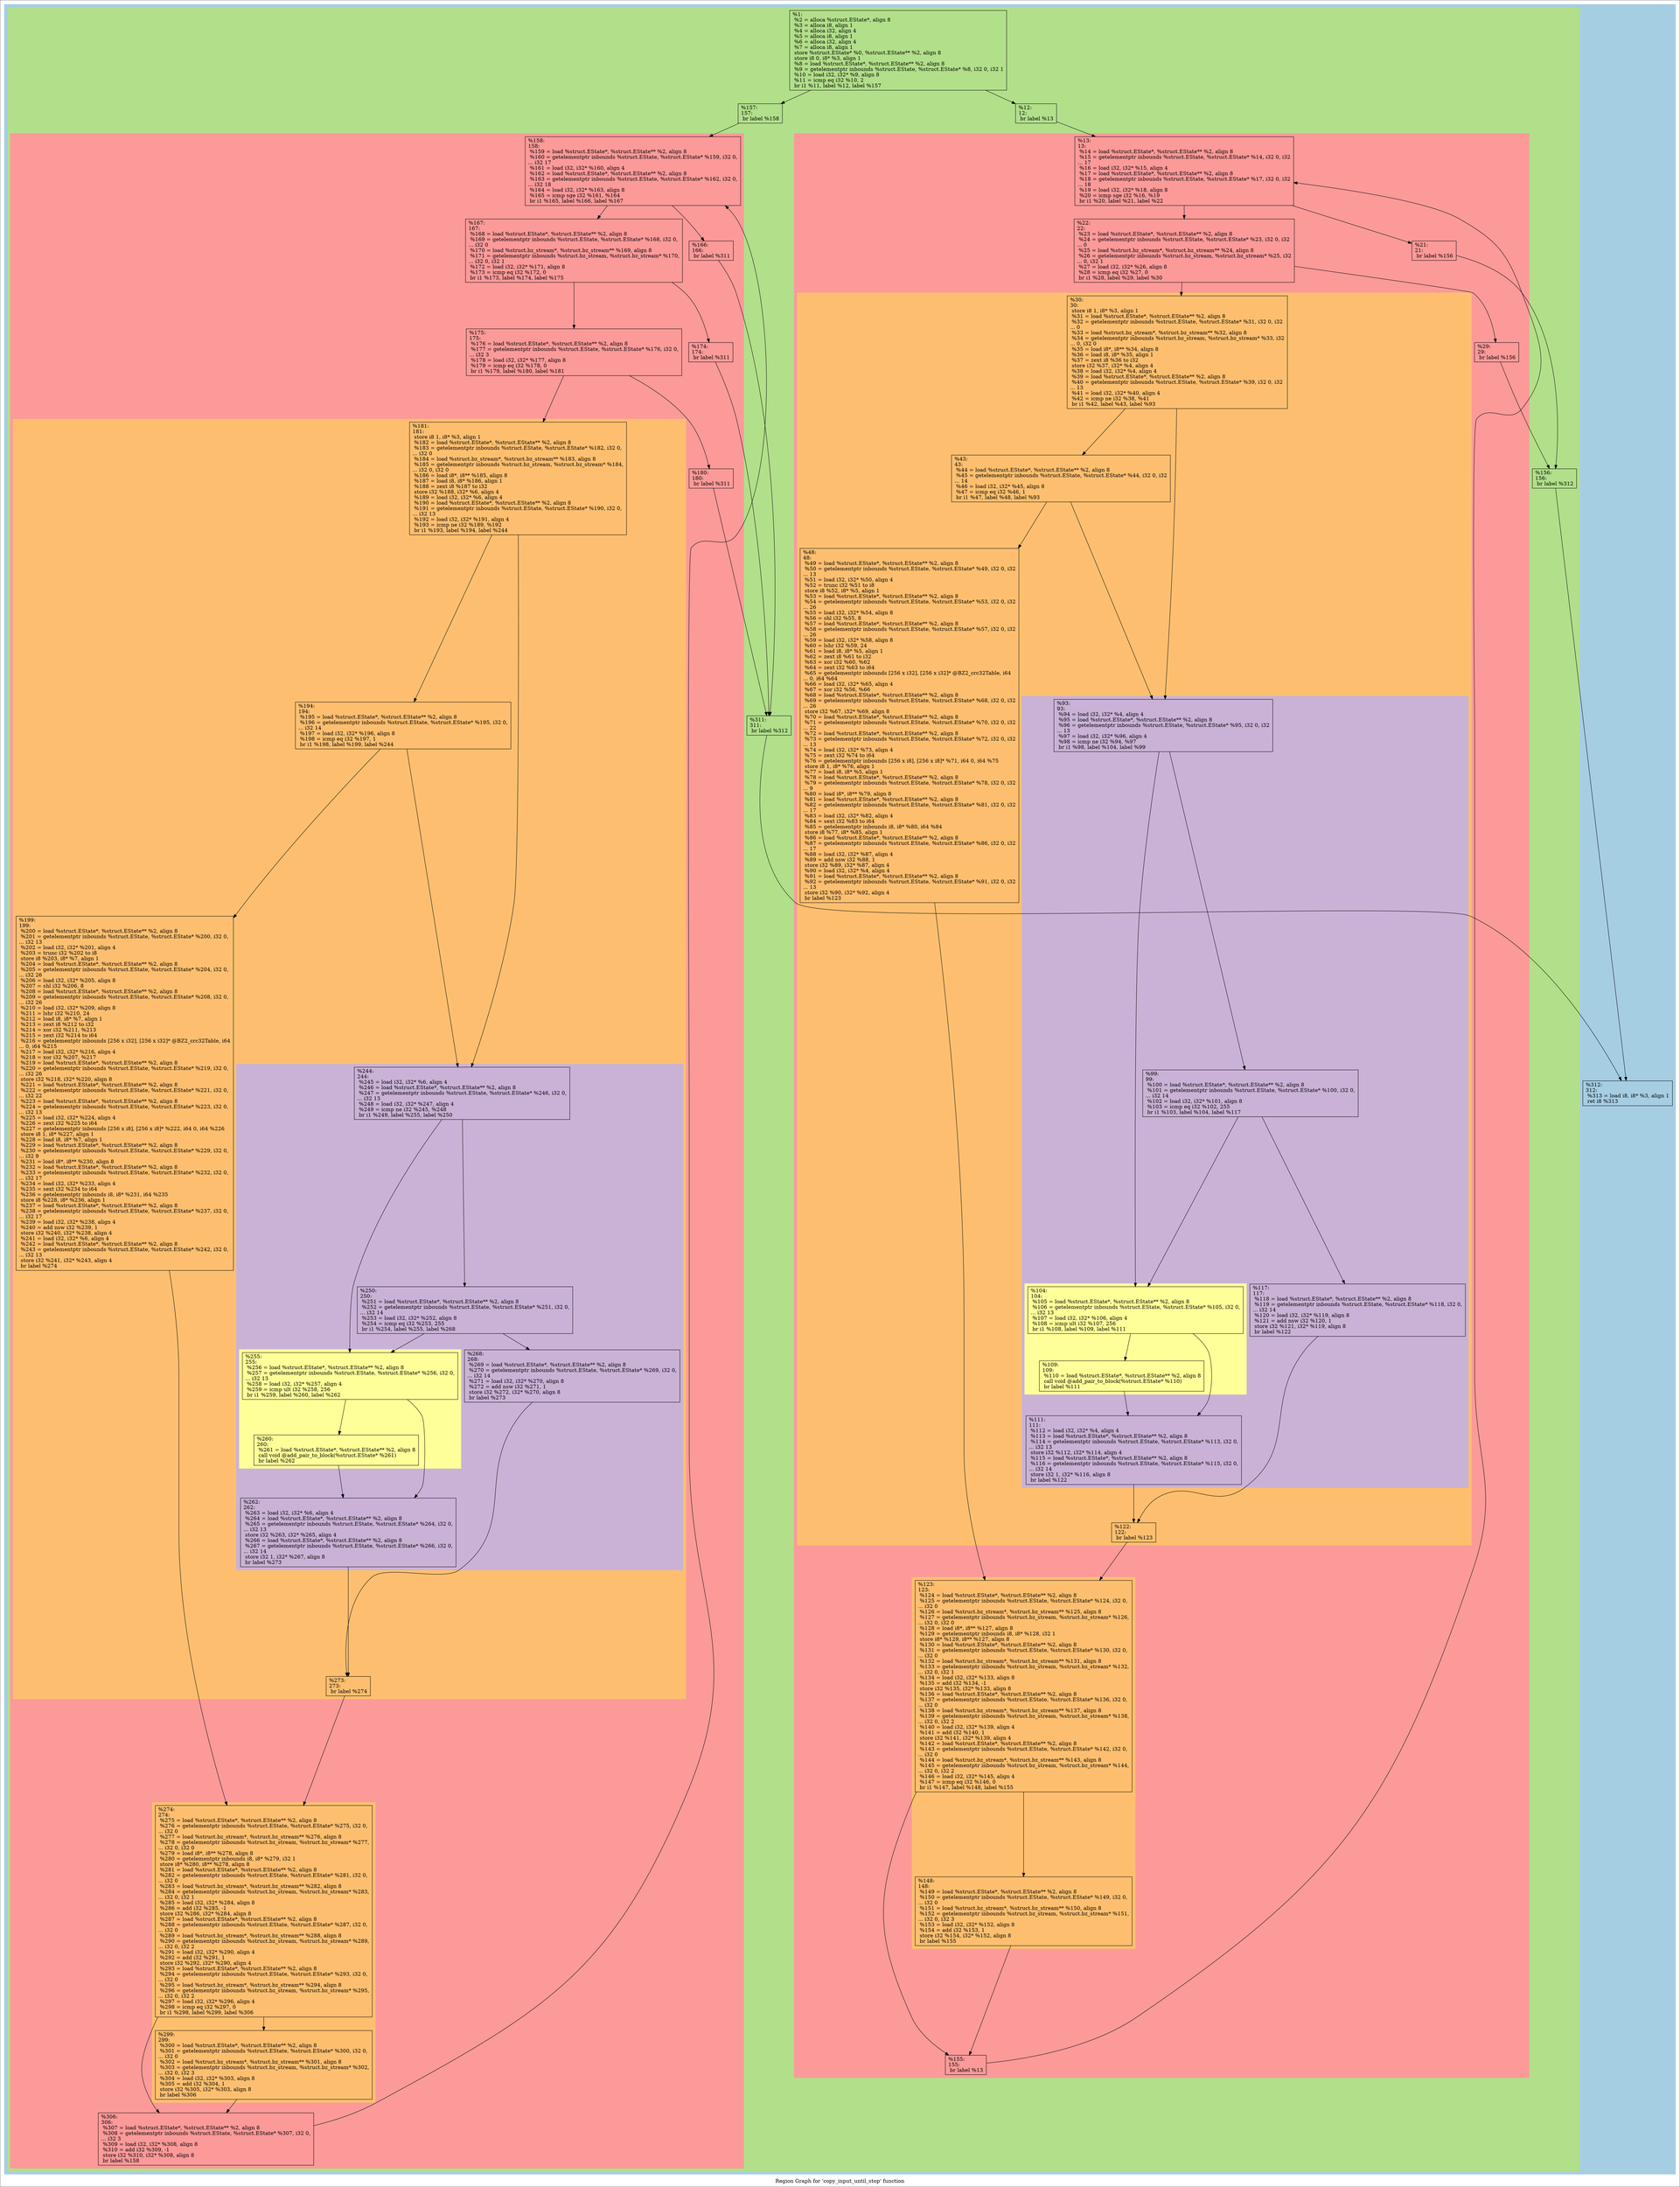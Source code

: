 digraph "Region Graph for 'copy_input_until_stop' function" {
	label="Region Graph for 'copy_input_until_stop' function";

	Node0x2862d30 [shape=record,label="{%1:\l  %2 = alloca %struct.EState*, align 8\l  %3 = alloca i8, align 1\l  %4 = alloca i32, align 4\l  %5 = alloca i8, align 1\l  %6 = alloca i32, align 4\l  %7 = alloca i8, align 1\l  store %struct.EState* %0, %struct.EState** %2, align 8\l  store i8 0, i8* %3, align 1\l  %8 = load %struct.EState*, %struct.EState** %2, align 8\l  %9 = getelementptr inbounds %struct.EState, %struct.EState* %8, i32 0, i32 1\l  %10 = load i32, i32* %9, align 8\l  %11 = icmp eq i32 %10, 2\l  br i1 %11, label %12, label %157\l}"];
	Node0x2862d30 -> Node0x2a77ca0;
	Node0x2862d30 -> Node0x2a9e9b0;
	Node0x2a77ca0 [shape=record,label="{%12:\l12:                                               \l  br label %13\l}"];
	Node0x2a77ca0 -> Node0x2b34590;
	Node0x2b34590 [shape=record,label="{%13:\l13:                                               \l  %14 = load %struct.EState*, %struct.EState** %2, align 8\l  %15 = getelementptr inbounds %struct.EState, %struct.EState* %14, i32 0, i32\l... 17\l  %16 = load i32, i32* %15, align 4\l  %17 = load %struct.EState*, %struct.EState** %2, align 8\l  %18 = getelementptr inbounds %struct.EState, %struct.EState* %17, i32 0, i32\l... 18\l  %19 = load i32, i32* %18, align 8\l  %20 = icmp sge i32 %16, %19\l  br i1 %20, label %21, label %22\l}"];
	Node0x2b34590 -> Node0x2b50270;
	Node0x2b34590 -> Node0x2aa7b00;
	Node0x2b50270 [shape=record,label="{%21:\l21:                                               \l  br label %156\l}"];
	Node0x2b50270 -> Node0x2a3abf0;
	Node0x2a3abf0 [shape=record,label="{%156:\l156:                                              \l  br label %312\l}"];
	Node0x2a3abf0 -> Node0x2a75390;
	Node0x2a75390 [shape=record,label="{%312:\l312:                                              \l  %313 = load i8, i8* %3, align 1\l  ret i8 %313\l}"];
	Node0x2aa7b00 [shape=record,label="{%22:\l22:                                               \l  %23 = load %struct.EState*, %struct.EState** %2, align 8\l  %24 = getelementptr inbounds %struct.EState, %struct.EState* %23, i32 0, i32\l... 0\l  %25 = load %struct.bz_stream*, %struct.bz_stream** %24, align 8\l  %26 = getelementptr inbounds %struct.bz_stream, %struct.bz_stream* %25, i32\l... 0, i32 1\l  %27 = load i32, i32* %26, align 8\l  %28 = icmp eq i32 %27, 0\l  br i1 %28, label %29, label %30\l}"];
	Node0x2aa7b00 -> Node0x29ec830;
	Node0x2aa7b00 -> Node0x2b51c80;
	Node0x29ec830 [shape=record,label="{%29:\l29:                                               \l  br label %156\l}"];
	Node0x29ec830 -> Node0x2a3abf0;
	Node0x2b51c80 [shape=record,label="{%30:\l30:                                               \l  store i8 1, i8* %3, align 1\l  %31 = load %struct.EState*, %struct.EState** %2, align 8\l  %32 = getelementptr inbounds %struct.EState, %struct.EState* %31, i32 0, i32\l... 0\l  %33 = load %struct.bz_stream*, %struct.bz_stream** %32, align 8\l  %34 = getelementptr inbounds %struct.bz_stream, %struct.bz_stream* %33, i32\l... 0, i32 0\l  %35 = load i8*, i8** %34, align 8\l  %36 = load i8, i8* %35, align 1\l  %37 = zext i8 %36 to i32\l  store i32 %37, i32* %4, align 4\l  %38 = load i32, i32* %4, align 4\l  %39 = load %struct.EState*, %struct.EState** %2, align 8\l  %40 = getelementptr inbounds %struct.EState, %struct.EState* %39, i32 0, i32\l... 13\l  %41 = load i32, i32* %40, align 4\l  %42 = icmp ne i32 %38, %41\l  br i1 %42, label %43, label %93\l}"];
	Node0x2b51c80 -> Node0x2a7ca90;
	Node0x2b51c80 -> Node0x2b3e240;
	Node0x2a7ca90 [shape=record,label="{%43:\l43:                                               \l  %44 = load %struct.EState*, %struct.EState** %2, align 8\l  %45 = getelementptr inbounds %struct.EState, %struct.EState* %44, i32 0, i32\l... 14\l  %46 = load i32, i32* %45, align 8\l  %47 = icmp eq i32 %46, 1\l  br i1 %47, label %48, label %93\l}"];
	Node0x2a7ca90 -> Node0x2b44120;
	Node0x2a7ca90 -> Node0x2b3e240;
	Node0x2b44120 [shape=record,label="{%48:\l48:                                               \l  %49 = load %struct.EState*, %struct.EState** %2, align 8\l  %50 = getelementptr inbounds %struct.EState, %struct.EState* %49, i32 0, i32\l... 13\l  %51 = load i32, i32* %50, align 4\l  %52 = trunc i32 %51 to i8\l  store i8 %52, i8* %5, align 1\l  %53 = load %struct.EState*, %struct.EState** %2, align 8\l  %54 = getelementptr inbounds %struct.EState, %struct.EState* %53, i32 0, i32\l... 26\l  %55 = load i32, i32* %54, align 8\l  %56 = shl i32 %55, 8\l  %57 = load %struct.EState*, %struct.EState** %2, align 8\l  %58 = getelementptr inbounds %struct.EState, %struct.EState* %57, i32 0, i32\l... 26\l  %59 = load i32, i32* %58, align 8\l  %60 = lshr i32 %59, 24\l  %61 = load i8, i8* %5, align 1\l  %62 = zext i8 %61 to i32\l  %63 = xor i32 %60, %62\l  %64 = zext i32 %63 to i64\l  %65 = getelementptr inbounds [256 x i32], [256 x i32]* @BZ2_crc32Table, i64\l... 0, i64 %64\l  %66 = load i32, i32* %65, align 4\l  %67 = xor i32 %56, %66\l  %68 = load %struct.EState*, %struct.EState** %2, align 8\l  %69 = getelementptr inbounds %struct.EState, %struct.EState* %68, i32 0, i32\l... 26\l  store i32 %67, i32* %69, align 8\l  %70 = load %struct.EState*, %struct.EState** %2, align 8\l  %71 = getelementptr inbounds %struct.EState, %struct.EState* %70, i32 0, i32\l... 22\l  %72 = load %struct.EState*, %struct.EState** %2, align 8\l  %73 = getelementptr inbounds %struct.EState, %struct.EState* %72, i32 0, i32\l... 13\l  %74 = load i32, i32* %73, align 4\l  %75 = zext i32 %74 to i64\l  %76 = getelementptr inbounds [256 x i8], [256 x i8]* %71, i64 0, i64 %75\l  store i8 1, i8* %76, align 1\l  %77 = load i8, i8* %5, align 1\l  %78 = load %struct.EState*, %struct.EState** %2, align 8\l  %79 = getelementptr inbounds %struct.EState, %struct.EState* %78, i32 0, i32\l... 9\l  %80 = load i8*, i8** %79, align 8\l  %81 = load %struct.EState*, %struct.EState** %2, align 8\l  %82 = getelementptr inbounds %struct.EState, %struct.EState* %81, i32 0, i32\l... 17\l  %83 = load i32, i32* %82, align 4\l  %84 = sext i32 %83 to i64\l  %85 = getelementptr inbounds i8, i8* %80, i64 %84\l  store i8 %77, i8* %85, align 1\l  %86 = load %struct.EState*, %struct.EState** %2, align 8\l  %87 = getelementptr inbounds %struct.EState, %struct.EState* %86, i32 0, i32\l... 17\l  %88 = load i32, i32* %87, align 4\l  %89 = add nsw i32 %88, 1\l  store i32 %89, i32* %87, align 4\l  %90 = load i32, i32* %4, align 4\l  %91 = load %struct.EState*, %struct.EState** %2, align 8\l  %92 = getelementptr inbounds %struct.EState, %struct.EState* %91, i32 0, i32\l... 13\l  store i32 %90, i32* %92, align 4\l  br label %123\l}"];
	Node0x2b44120 -> Node0x2a8fec0;
	Node0x2a8fec0 [shape=record,label="{%123:\l123:                                              \l  %124 = load %struct.EState*, %struct.EState** %2, align 8\l  %125 = getelementptr inbounds %struct.EState, %struct.EState* %124, i32 0,\l... i32 0\l  %126 = load %struct.bz_stream*, %struct.bz_stream** %125, align 8\l  %127 = getelementptr inbounds %struct.bz_stream, %struct.bz_stream* %126,\l... i32 0, i32 0\l  %128 = load i8*, i8** %127, align 8\l  %129 = getelementptr inbounds i8, i8* %128, i32 1\l  store i8* %129, i8** %127, align 8\l  %130 = load %struct.EState*, %struct.EState** %2, align 8\l  %131 = getelementptr inbounds %struct.EState, %struct.EState* %130, i32 0,\l... i32 0\l  %132 = load %struct.bz_stream*, %struct.bz_stream** %131, align 8\l  %133 = getelementptr inbounds %struct.bz_stream, %struct.bz_stream* %132,\l... i32 0, i32 1\l  %134 = load i32, i32* %133, align 8\l  %135 = add i32 %134, -1\l  store i32 %135, i32* %133, align 8\l  %136 = load %struct.EState*, %struct.EState** %2, align 8\l  %137 = getelementptr inbounds %struct.EState, %struct.EState* %136, i32 0,\l... i32 0\l  %138 = load %struct.bz_stream*, %struct.bz_stream** %137, align 8\l  %139 = getelementptr inbounds %struct.bz_stream, %struct.bz_stream* %138,\l... i32 0, i32 2\l  %140 = load i32, i32* %139, align 4\l  %141 = add i32 %140, 1\l  store i32 %141, i32* %139, align 4\l  %142 = load %struct.EState*, %struct.EState** %2, align 8\l  %143 = getelementptr inbounds %struct.EState, %struct.EState* %142, i32 0,\l... i32 0\l  %144 = load %struct.bz_stream*, %struct.bz_stream** %143, align 8\l  %145 = getelementptr inbounds %struct.bz_stream, %struct.bz_stream* %144,\l... i32 0, i32 2\l  %146 = load i32, i32* %145, align 4\l  %147 = icmp eq i32 %146, 0\l  br i1 %147, label %148, label %155\l}"];
	Node0x2a8fec0 -> Node0x2839c30;
	Node0x2a8fec0 -> Node0x2b5b330;
	Node0x2839c30 [shape=record,label="{%148:\l148:                                              \l  %149 = load %struct.EState*, %struct.EState** %2, align 8\l  %150 = getelementptr inbounds %struct.EState, %struct.EState* %149, i32 0,\l... i32 0\l  %151 = load %struct.bz_stream*, %struct.bz_stream** %150, align 8\l  %152 = getelementptr inbounds %struct.bz_stream, %struct.bz_stream* %151,\l... i32 0, i32 3\l  %153 = load i32, i32* %152, align 8\l  %154 = add i32 %153, 1\l  store i32 %154, i32* %152, align 8\l  br label %155\l}"];
	Node0x2839c30 -> Node0x2b5b330;
	Node0x2b5b330 [shape=record,label="{%155:\l155:                                              \l  br label %13\l}"];
	Node0x2b5b330 -> Node0x2b34590[constraint=false];
	Node0x2b3e240 [shape=record,label="{%93:\l93:                                               \l  %94 = load i32, i32* %4, align 4\l  %95 = load %struct.EState*, %struct.EState** %2, align 8\l  %96 = getelementptr inbounds %struct.EState, %struct.EState* %95, i32 0, i32\l... 13\l  %97 = load i32, i32* %96, align 4\l  %98 = icmp ne i32 %94, %97\l  br i1 %98, label %104, label %99\l}"];
	Node0x2b3e240 -> Node0x2a48970;
	Node0x2b3e240 -> Node0x2ab8bd0;
	Node0x2a48970 [shape=record,label="{%104:\l104:                                              \l  %105 = load %struct.EState*, %struct.EState** %2, align 8\l  %106 = getelementptr inbounds %struct.EState, %struct.EState* %105, i32 0,\l... i32 13\l  %107 = load i32, i32* %106, align 4\l  %108 = icmp ult i32 %107, 256\l  br i1 %108, label %109, label %111\l}"];
	Node0x2a48970 -> Node0x2a48b00;
	Node0x2a48970 -> Node0x2a60830;
	Node0x2a48b00 [shape=record,label="{%109:\l109:                                              \l  %110 = load %struct.EState*, %struct.EState** %2, align 8\l  call void @add_pair_to_block(%struct.EState* %110)\l  br label %111\l}"];
	Node0x2a48b00 -> Node0x2a60830;
	Node0x2a60830 [shape=record,label="{%111:\l111:                                              \l  %112 = load i32, i32* %4, align 4\l  %113 = load %struct.EState*, %struct.EState** %2, align 8\l  %114 = getelementptr inbounds %struct.EState, %struct.EState* %113, i32 0,\l... i32 13\l  store i32 %112, i32* %114, align 4\l  %115 = load %struct.EState*, %struct.EState** %2, align 8\l  %116 = getelementptr inbounds %struct.EState, %struct.EState* %115, i32 0,\l... i32 14\l  store i32 1, i32* %116, align 8\l  br label %122\l}"];
	Node0x2a60830 -> Node0x2a93270;
	Node0x2a93270 [shape=record,label="{%122:\l122:                                              \l  br label %123\l}"];
	Node0x2a93270 -> Node0x2a8fec0;
	Node0x2ab8bd0 [shape=record,label="{%99:\l99:                                               \l  %100 = load %struct.EState*, %struct.EState** %2, align 8\l  %101 = getelementptr inbounds %struct.EState, %struct.EState* %100, i32 0,\l... i32 14\l  %102 = load i32, i32* %101, align 8\l  %103 = icmp eq i32 %102, 255\l  br i1 %103, label %104, label %117\l}"];
	Node0x2ab8bd0 -> Node0x2a48970;
	Node0x2ab8bd0 -> Node0x27e6550;
	Node0x27e6550 [shape=record,label="{%117:\l117:                                              \l  %118 = load %struct.EState*, %struct.EState** %2, align 8\l  %119 = getelementptr inbounds %struct.EState, %struct.EState* %118, i32 0,\l... i32 14\l  %120 = load i32, i32* %119, align 8\l  %121 = add nsw i32 %120, 1\l  store i32 %121, i32* %119, align 8\l  br label %122\l}"];
	Node0x27e6550 -> Node0x2a93270;
	Node0x2a9e9b0 [shape=record,label="{%157:\l157:                                              \l  br label %158\l}"];
	Node0x2a9e9b0 -> Node0x29b1720;
	Node0x29b1720 [shape=record,label="{%158:\l158:                                              \l  %159 = load %struct.EState*, %struct.EState** %2, align 8\l  %160 = getelementptr inbounds %struct.EState, %struct.EState* %159, i32 0,\l... i32 17\l  %161 = load i32, i32* %160, align 4\l  %162 = load %struct.EState*, %struct.EState** %2, align 8\l  %163 = getelementptr inbounds %struct.EState, %struct.EState* %162, i32 0,\l... i32 18\l  %164 = load i32, i32* %163, align 8\l  %165 = icmp sge i32 %161, %164\l  br i1 %165, label %166, label %167\l}"];
	Node0x29b1720 -> Node0x2a58ed0;
	Node0x29b1720 -> Node0x2b40e50;
	Node0x2a58ed0 [shape=record,label="{%166:\l166:                                              \l  br label %311\l}"];
	Node0x2a58ed0 -> Node0x2ad7290;
	Node0x2ad7290 [shape=record,label="{%311:\l311:                                              \l  br label %312\l}"];
	Node0x2ad7290 -> Node0x2a75390;
	Node0x2b40e50 [shape=record,label="{%167:\l167:                                              \l  %168 = load %struct.EState*, %struct.EState** %2, align 8\l  %169 = getelementptr inbounds %struct.EState, %struct.EState* %168, i32 0,\l... i32 0\l  %170 = load %struct.bz_stream*, %struct.bz_stream** %169, align 8\l  %171 = getelementptr inbounds %struct.bz_stream, %struct.bz_stream* %170,\l... i32 0, i32 1\l  %172 = load i32, i32* %171, align 8\l  %173 = icmp eq i32 %172, 0\l  br i1 %173, label %174, label %175\l}"];
	Node0x2b40e50 -> Node0x2ac63c0;
	Node0x2b40e50 -> Node0x29f4af0;
	Node0x2ac63c0 [shape=record,label="{%174:\l174:                                              \l  br label %311\l}"];
	Node0x2ac63c0 -> Node0x2ad7290;
	Node0x29f4af0 [shape=record,label="{%175:\l175:                                              \l  %176 = load %struct.EState*, %struct.EState** %2, align 8\l  %177 = getelementptr inbounds %struct.EState, %struct.EState* %176, i32 0,\l... i32 3\l  %178 = load i32, i32* %177, align 8\l  %179 = icmp eq i32 %178, 0\l  br i1 %179, label %180, label %181\l}"];
	Node0x29f4af0 -> Node0x2ab68b0;
	Node0x29f4af0 -> Node0x2a6bbb0;
	Node0x2ab68b0 [shape=record,label="{%180:\l180:                                              \l  br label %311\l}"];
	Node0x2ab68b0 -> Node0x2ad7290;
	Node0x2a6bbb0 [shape=record,label="{%181:\l181:                                              \l  store i8 1, i8* %3, align 1\l  %182 = load %struct.EState*, %struct.EState** %2, align 8\l  %183 = getelementptr inbounds %struct.EState, %struct.EState* %182, i32 0,\l... i32 0\l  %184 = load %struct.bz_stream*, %struct.bz_stream** %183, align 8\l  %185 = getelementptr inbounds %struct.bz_stream, %struct.bz_stream* %184,\l... i32 0, i32 0\l  %186 = load i8*, i8** %185, align 8\l  %187 = load i8, i8* %186, align 1\l  %188 = zext i8 %187 to i32\l  store i32 %188, i32* %6, align 4\l  %189 = load i32, i32* %6, align 4\l  %190 = load %struct.EState*, %struct.EState** %2, align 8\l  %191 = getelementptr inbounds %struct.EState, %struct.EState* %190, i32 0,\l... i32 13\l  %192 = load i32, i32* %191, align 4\l  %193 = icmp ne i32 %189, %192\l  br i1 %193, label %194, label %244\l}"];
	Node0x2a6bbb0 -> Node0x28c5000;
	Node0x2a6bbb0 -> Node0x2a5cff0;
	Node0x28c5000 [shape=record,label="{%194:\l194:                                              \l  %195 = load %struct.EState*, %struct.EState** %2, align 8\l  %196 = getelementptr inbounds %struct.EState, %struct.EState* %195, i32 0,\l... i32 14\l  %197 = load i32, i32* %196, align 8\l  %198 = icmp eq i32 %197, 1\l  br i1 %198, label %199, label %244\l}"];
	Node0x28c5000 -> Node0x2ab6780;
	Node0x28c5000 -> Node0x2a5cff0;
	Node0x2ab6780 [shape=record,label="{%199:\l199:                                              \l  %200 = load %struct.EState*, %struct.EState** %2, align 8\l  %201 = getelementptr inbounds %struct.EState, %struct.EState* %200, i32 0,\l... i32 13\l  %202 = load i32, i32* %201, align 4\l  %203 = trunc i32 %202 to i8\l  store i8 %203, i8* %7, align 1\l  %204 = load %struct.EState*, %struct.EState** %2, align 8\l  %205 = getelementptr inbounds %struct.EState, %struct.EState* %204, i32 0,\l... i32 26\l  %206 = load i32, i32* %205, align 8\l  %207 = shl i32 %206, 8\l  %208 = load %struct.EState*, %struct.EState** %2, align 8\l  %209 = getelementptr inbounds %struct.EState, %struct.EState* %208, i32 0,\l... i32 26\l  %210 = load i32, i32* %209, align 8\l  %211 = lshr i32 %210, 24\l  %212 = load i8, i8* %7, align 1\l  %213 = zext i8 %212 to i32\l  %214 = xor i32 %211, %213\l  %215 = zext i32 %214 to i64\l  %216 = getelementptr inbounds [256 x i32], [256 x i32]* @BZ2_crc32Table, i64\l... 0, i64 %215\l  %217 = load i32, i32* %216, align 4\l  %218 = xor i32 %207, %217\l  %219 = load %struct.EState*, %struct.EState** %2, align 8\l  %220 = getelementptr inbounds %struct.EState, %struct.EState* %219, i32 0,\l... i32 26\l  store i32 %218, i32* %220, align 8\l  %221 = load %struct.EState*, %struct.EState** %2, align 8\l  %222 = getelementptr inbounds %struct.EState, %struct.EState* %221, i32 0,\l... i32 22\l  %223 = load %struct.EState*, %struct.EState** %2, align 8\l  %224 = getelementptr inbounds %struct.EState, %struct.EState* %223, i32 0,\l... i32 13\l  %225 = load i32, i32* %224, align 4\l  %226 = zext i32 %225 to i64\l  %227 = getelementptr inbounds [256 x i8], [256 x i8]* %222, i64 0, i64 %226\l  store i8 1, i8* %227, align 1\l  %228 = load i8, i8* %7, align 1\l  %229 = load %struct.EState*, %struct.EState** %2, align 8\l  %230 = getelementptr inbounds %struct.EState, %struct.EState* %229, i32 0,\l... i32 9\l  %231 = load i8*, i8** %230, align 8\l  %232 = load %struct.EState*, %struct.EState** %2, align 8\l  %233 = getelementptr inbounds %struct.EState, %struct.EState* %232, i32 0,\l... i32 17\l  %234 = load i32, i32* %233, align 4\l  %235 = sext i32 %234 to i64\l  %236 = getelementptr inbounds i8, i8* %231, i64 %235\l  store i8 %228, i8* %236, align 1\l  %237 = load %struct.EState*, %struct.EState** %2, align 8\l  %238 = getelementptr inbounds %struct.EState, %struct.EState* %237, i32 0,\l... i32 17\l  %239 = load i32, i32* %238, align 4\l  %240 = add nsw i32 %239, 1\l  store i32 %240, i32* %238, align 4\l  %241 = load i32, i32* %6, align 4\l  %242 = load %struct.EState*, %struct.EState** %2, align 8\l  %243 = getelementptr inbounds %struct.EState, %struct.EState* %242, i32 0,\l... i32 13\l  store i32 %241, i32* %243, align 4\l  br label %274\l}"];
	Node0x2ab6780 -> Node0x28398b0;
	Node0x28398b0 [shape=record,label="{%274:\l274:                                              \l  %275 = load %struct.EState*, %struct.EState** %2, align 8\l  %276 = getelementptr inbounds %struct.EState, %struct.EState* %275, i32 0,\l... i32 0\l  %277 = load %struct.bz_stream*, %struct.bz_stream** %276, align 8\l  %278 = getelementptr inbounds %struct.bz_stream, %struct.bz_stream* %277,\l... i32 0, i32 0\l  %279 = load i8*, i8** %278, align 8\l  %280 = getelementptr inbounds i8, i8* %279, i32 1\l  store i8* %280, i8** %278, align 8\l  %281 = load %struct.EState*, %struct.EState** %2, align 8\l  %282 = getelementptr inbounds %struct.EState, %struct.EState* %281, i32 0,\l... i32 0\l  %283 = load %struct.bz_stream*, %struct.bz_stream** %282, align 8\l  %284 = getelementptr inbounds %struct.bz_stream, %struct.bz_stream* %283,\l... i32 0, i32 1\l  %285 = load i32, i32* %284, align 8\l  %286 = add i32 %285, -1\l  store i32 %286, i32* %284, align 8\l  %287 = load %struct.EState*, %struct.EState** %2, align 8\l  %288 = getelementptr inbounds %struct.EState, %struct.EState* %287, i32 0,\l... i32 0\l  %289 = load %struct.bz_stream*, %struct.bz_stream** %288, align 8\l  %290 = getelementptr inbounds %struct.bz_stream, %struct.bz_stream* %289,\l... i32 0, i32 2\l  %291 = load i32, i32* %290, align 4\l  %292 = add i32 %291, 1\l  store i32 %292, i32* %290, align 4\l  %293 = load %struct.EState*, %struct.EState** %2, align 8\l  %294 = getelementptr inbounds %struct.EState, %struct.EState* %293, i32 0,\l... i32 0\l  %295 = load %struct.bz_stream*, %struct.bz_stream** %294, align 8\l  %296 = getelementptr inbounds %struct.bz_stream, %struct.bz_stream* %295,\l... i32 0, i32 2\l  %297 = load i32, i32* %296, align 4\l  %298 = icmp eq i32 %297, 0\l  br i1 %298, label %299, label %306\l}"];
	Node0x28398b0 -> Node0x2b3d660;
	Node0x28398b0 -> Node0x2b36fc0;
	Node0x2b3d660 [shape=record,label="{%299:\l299:                                              \l  %300 = load %struct.EState*, %struct.EState** %2, align 8\l  %301 = getelementptr inbounds %struct.EState, %struct.EState* %300, i32 0,\l... i32 0\l  %302 = load %struct.bz_stream*, %struct.bz_stream** %301, align 8\l  %303 = getelementptr inbounds %struct.bz_stream, %struct.bz_stream* %302,\l... i32 0, i32 3\l  %304 = load i32, i32* %303, align 8\l  %305 = add i32 %304, 1\l  store i32 %305, i32* %303, align 8\l  br label %306\l}"];
	Node0x2b3d660 -> Node0x2b36fc0;
	Node0x2b36fc0 [shape=record,label="{%306:\l306:                                              \l  %307 = load %struct.EState*, %struct.EState** %2, align 8\l  %308 = getelementptr inbounds %struct.EState, %struct.EState* %307, i32 0,\l... i32 3\l  %309 = load i32, i32* %308, align 8\l  %310 = add i32 %309, -1\l  store i32 %310, i32* %308, align 8\l  br label %158\l}"];
	Node0x2b36fc0 -> Node0x29b1720[constraint=false];
	Node0x2a5cff0 [shape=record,label="{%244:\l244:                                              \l  %245 = load i32, i32* %6, align 4\l  %246 = load %struct.EState*, %struct.EState** %2, align 8\l  %247 = getelementptr inbounds %struct.EState, %struct.EState* %246, i32 0,\l... i32 13\l  %248 = load i32, i32* %247, align 4\l  %249 = icmp ne i32 %245, %248\l  br i1 %249, label %255, label %250\l}"];
	Node0x2a5cff0 -> Node0x2a68b80;
	Node0x2a5cff0 -> Node0x2acbe40;
	Node0x2a68b80 [shape=record,label="{%255:\l255:                                              \l  %256 = load %struct.EState*, %struct.EState** %2, align 8\l  %257 = getelementptr inbounds %struct.EState, %struct.EState* %256, i32 0,\l... i32 13\l  %258 = load i32, i32* %257, align 4\l  %259 = icmp ult i32 %258, 256\l  br i1 %259, label %260, label %262\l}"];
	Node0x2a68b80 -> Node0x2a880a0;
	Node0x2a68b80 -> Node0x2b565a0;
	Node0x2a880a0 [shape=record,label="{%260:\l260:                                              \l  %261 = load %struct.EState*, %struct.EState** %2, align 8\l  call void @add_pair_to_block(%struct.EState* %261)\l  br label %262\l}"];
	Node0x2a880a0 -> Node0x2b565a0;
	Node0x2b565a0 [shape=record,label="{%262:\l262:                                              \l  %263 = load i32, i32* %6, align 4\l  %264 = load %struct.EState*, %struct.EState** %2, align 8\l  %265 = getelementptr inbounds %struct.EState, %struct.EState* %264, i32 0,\l... i32 13\l  store i32 %263, i32* %265, align 4\l  %266 = load %struct.EState*, %struct.EState** %2, align 8\l  %267 = getelementptr inbounds %struct.EState, %struct.EState* %266, i32 0,\l... i32 14\l  store i32 1, i32* %267, align 8\l  br label %273\l}"];
	Node0x2b565a0 -> Node0x2ab4590;
	Node0x2ab4590 [shape=record,label="{%273:\l273:                                              \l  br label %274\l}"];
	Node0x2ab4590 -> Node0x28398b0;
	Node0x2acbe40 [shape=record,label="{%250:\l250:                                              \l  %251 = load %struct.EState*, %struct.EState** %2, align 8\l  %252 = getelementptr inbounds %struct.EState, %struct.EState* %251, i32 0,\l... i32 14\l  %253 = load i32, i32* %252, align 8\l  %254 = icmp eq i32 %253, 255\l  br i1 %254, label %255, label %268\l}"];
	Node0x2acbe40 -> Node0x2a68b80;
	Node0x2acbe40 -> Node0x2ab2ab0;
	Node0x2ab2ab0 [shape=record,label="{%268:\l268:                                              \l  %269 = load %struct.EState*, %struct.EState** %2, align 8\l  %270 = getelementptr inbounds %struct.EState, %struct.EState* %269, i32 0,\l... i32 14\l  %271 = load i32, i32* %270, align 8\l  %272 = add nsw i32 %271, 1\l  store i32 %272, i32* %270, align 8\l  br label %273\l}"];
	Node0x2ab2ab0 -> Node0x2ab4590;
	colorscheme = "paired12"
        subgraph cluster_0x27c2b00 {
          label = "";
          style = filled;
          color = 1
          subgraph cluster_0x2b8f040 {
            label = "";
            style = filled;
            color = 3
            subgraph cluster_0x2b92b80 {
              label = "";
              style = filled;
              color = 5
              subgraph cluster_0x27c2b80 {
                label = "";
                style = filled;
                color = 7
                subgraph cluster_0x2b93270 {
                  label = "";
                  style = filled;
                  color = 9
                  subgraph cluster_0x2b89ce0 {
                    label = "";
                    style = filled;
                    color = 11
                    Node0x2a48970;
                    Node0x2a48b00;
                  }
                  Node0x2b3e240;
                  Node0x2a60830;
                  Node0x2ab8bd0;
                  Node0x27e6550;
                }
                Node0x2b51c80;
                Node0x2a7ca90;
                Node0x2b44120;
                Node0x2a93270;
              }
              subgraph cluster_0x2b8de80 {
                label = "";
                style = filled;
                color = 7
                Node0x2a8fec0;
                Node0x2839c30;
              }
              Node0x2b34590;
              Node0x2b50270;
              Node0x2aa7b00;
              Node0x29ec830;
              Node0x2b5b330;
            }
            subgraph cluster_0x2b65470 {
              label = "";
              style = filled;
              color = 5
              subgraph cluster_0x2b638a0 {
                label = "";
                style = filled;
                color = 7
                subgraph cluster_0x2b2da90 {
                  label = "";
                  style = filled;
                  color = 9
                  subgraph cluster_0x2b52380 {
                    label = "";
                    style = filled;
                    color = 11
                    Node0x2a68b80;
                    Node0x2a880a0;
                  }
                  Node0x2a5cff0;
                  Node0x2b565a0;
                  Node0x2acbe40;
                  Node0x2ab2ab0;
                }
                Node0x2a6bbb0;
                Node0x28c5000;
                Node0x2ab6780;
                Node0x2ab4590;
              }
              subgraph cluster_0x2b92c00 {
                label = "";
                style = filled;
                color = 7
                Node0x28398b0;
                Node0x2b3d660;
              }
              Node0x29b1720;
              Node0x2a58ed0;
              Node0x2b40e50;
              Node0x2ac63c0;
              Node0x29f4af0;
              Node0x2ab68b0;
              Node0x2b36fc0;
            }
            Node0x2862d30;
            Node0x2a77ca0;
            Node0x2a3abf0;
            Node0x2a9e9b0;
            Node0x2ad7290;
          }
          Node0x2a75390;
        }
}
